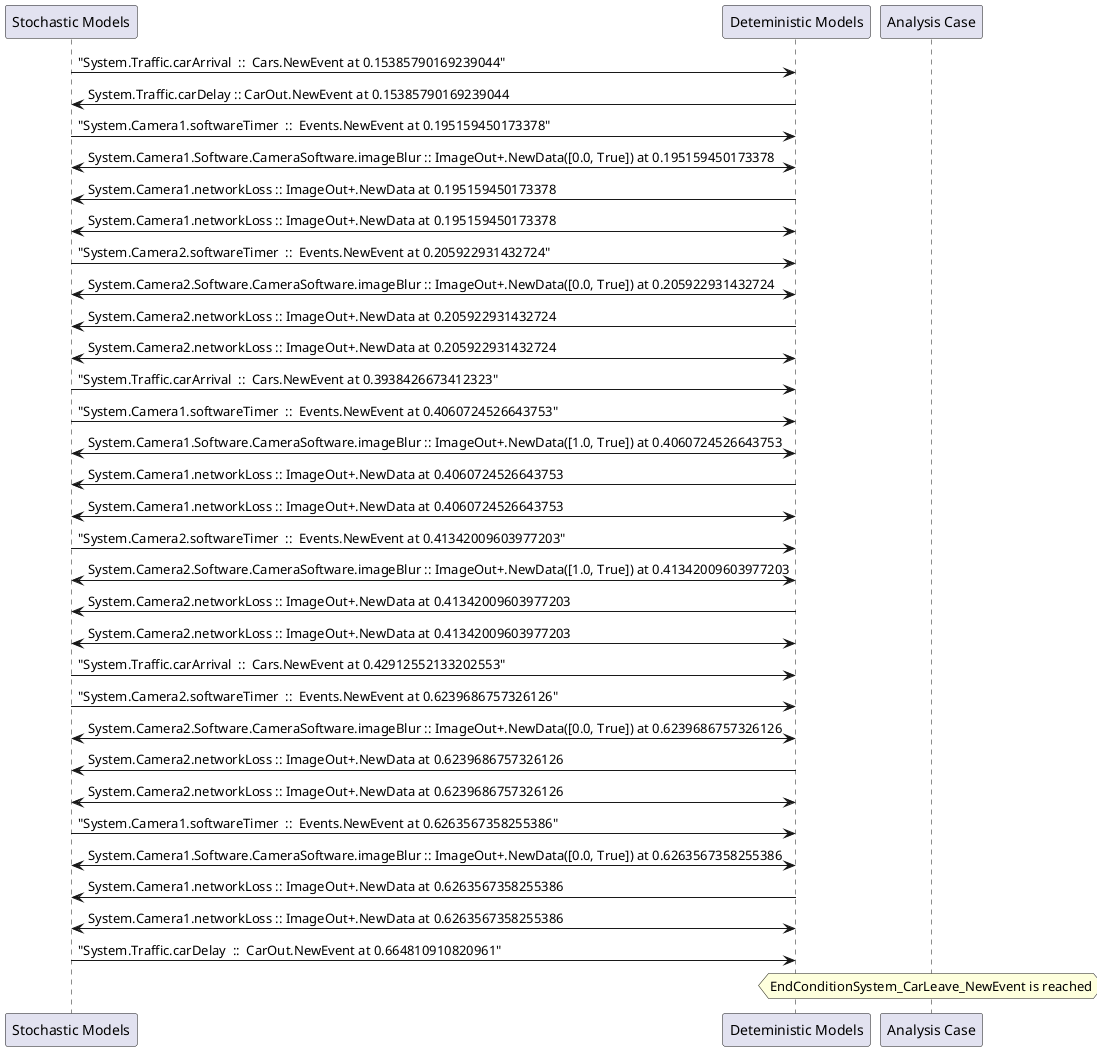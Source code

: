 
	@startuml
	participant "Stochastic Models" as stochmodel
	participant "Deteministic Models" as detmodel
	participant "Analysis Case" as analysis
	{34903_stop} stochmodel -> detmodel : "System.Traffic.carArrival  ::  Cars.NewEvent at 0.15385790169239044"
{34917_start} detmodel -> stochmodel : System.Traffic.carDelay :: CarOut.NewEvent at 0.15385790169239044
{34873_stop} stochmodel -> detmodel : "System.Camera1.softwareTimer  ::  Events.NewEvent at 0.195159450173378"
detmodel <-> stochmodel : System.Camera1.Software.CameraSoftware.imageBlur :: ImageOut+.NewData([0.0, True]) at 0.195159450173378
detmodel -> stochmodel : System.Camera1.networkLoss :: ImageOut+.NewData at 0.195159450173378
detmodel <-> stochmodel : System.Camera1.networkLoss :: ImageOut+.NewData at 0.195159450173378
{34888_stop} stochmodel -> detmodel : "System.Camera2.softwareTimer  ::  Events.NewEvent at 0.205922931432724"
detmodel <-> stochmodel : System.Camera2.Software.CameraSoftware.imageBlur :: ImageOut+.NewData([0.0, True]) at 0.205922931432724
detmodel -> stochmodel : System.Camera2.networkLoss :: ImageOut+.NewData at 0.205922931432724
detmodel <-> stochmodel : System.Camera2.networkLoss :: ImageOut+.NewData at 0.205922931432724
{34904_stop} stochmodel -> detmodel : "System.Traffic.carArrival  ::  Cars.NewEvent at 0.3938426673412323"
{34874_stop} stochmodel -> detmodel : "System.Camera1.softwareTimer  ::  Events.NewEvent at 0.4060724526643753"
detmodel <-> stochmodel : System.Camera1.Software.CameraSoftware.imageBlur :: ImageOut+.NewData([1.0, True]) at 0.4060724526643753
detmodel -> stochmodel : System.Camera1.networkLoss :: ImageOut+.NewData at 0.4060724526643753
detmodel <-> stochmodel : System.Camera1.networkLoss :: ImageOut+.NewData at 0.4060724526643753
{34889_stop} stochmodel -> detmodel : "System.Camera2.softwareTimer  ::  Events.NewEvent at 0.41342009603977203"
detmodel <-> stochmodel : System.Camera2.Software.CameraSoftware.imageBlur :: ImageOut+.NewData([1.0, True]) at 0.41342009603977203
detmodel -> stochmodel : System.Camera2.networkLoss :: ImageOut+.NewData at 0.41342009603977203
detmodel <-> stochmodel : System.Camera2.networkLoss :: ImageOut+.NewData at 0.41342009603977203
{34905_stop} stochmodel -> detmodel : "System.Traffic.carArrival  ::  Cars.NewEvent at 0.42912552133202553"
{34890_stop} stochmodel -> detmodel : "System.Camera2.softwareTimer  ::  Events.NewEvent at 0.6239686757326126"
detmodel <-> stochmodel : System.Camera2.Software.CameraSoftware.imageBlur :: ImageOut+.NewData([0.0, True]) at 0.6239686757326126
detmodel -> stochmodel : System.Camera2.networkLoss :: ImageOut+.NewData at 0.6239686757326126
detmodel <-> stochmodel : System.Camera2.networkLoss :: ImageOut+.NewData at 0.6239686757326126
{34875_stop} stochmodel -> detmodel : "System.Camera1.softwareTimer  ::  Events.NewEvent at 0.6263567358255386"
detmodel <-> stochmodel : System.Camera1.Software.CameraSoftware.imageBlur :: ImageOut+.NewData([0.0, True]) at 0.6263567358255386
detmodel -> stochmodel : System.Camera1.networkLoss :: ImageOut+.NewData at 0.6263567358255386
detmodel <-> stochmodel : System.Camera1.networkLoss :: ImageOut+.NewData at 0.6263567358255386
{34917_stop} stochmodel -> detmodel : "System.Traffic.carDelay  ::  CarOut.NewEvent at 0.664810910820961"
{34917_start} <-> {34917_stop} : delay
hnote over analysis 
EndConditionSystem_CarLeave_NewEvent is reached
endnote
@enduml